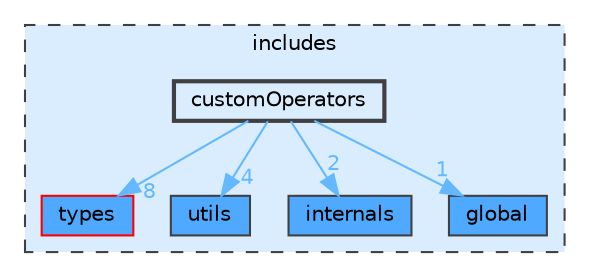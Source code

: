 digraph "includes/customOperators"
{
 // LATEX_PDF_SIZE
  bgcolor="transparent";
  edge [fontname=Helvetica,fontsize=10,labelfontname=Helvetica,labelfontsize=10];
  node [fontname=Helvetica,fontsize=10,shape=box,height=0.2,width=0.4];
  compound=true
  subgraph clusterdir_09e761304027c904456130627fd4dcf5 {
    graph [ bgcolor="#daedff", pencolor="grey25", label="includes", fontname=Helvetica,fontsize=10 style="filled,dashed", URL="dir_09e761304027c904456130627fd4dcf5.html",tooltip=""]
  dir_00373071588607d1d83d0faa600e52a0 [label="types", fillcolor="#4ea9ff", color="red", style="filled", URL="dir_00373071588607d1d83d0faa600e52a0.html",tooltip=""];
  dir_3f8feeb2fa3bd0d1b751b257ed9f12a2 [label="utils", fillcolor="#4ea9ff", color="grey25", style="filled", URL="dir_3f8feeb2fa3bd0d1b751b257ed9f12a2.html",tooltip=""];
  dir_a9d9b9bbf15479e3064110165d860e33 [label="internals", fillcolor="#4ea9ff", color="grey25", style="filled", URL="dir_a9d9b9bbf15479e3064110165d860e33.html",tooltip=""];
  dir_ab3240e1f48e07e7724fe257c5d3746b [label="global", fillcolor="#4ea9ff", color="grey25", style="filled", URL="dir_ab3240e1f48e07e7724fe257c5d3746b.html",tooltip=""];
  dir_1c63c3c191506360213175317bb3c1a3 [label="customOperators", fillcolor="#daedff", color="grey25", style="filled,bold", URL="dir_1c63c3c191506360213175317bb3c1a3.html",tooltip=""];
  }
  dir_1c63c3c191506360213175317bb3c1a3->dir_00373071588607d1d83d0faa600e52a0 [headlabel="8", labeldistance=1.5 headhref="dir_000008_000033.html" href="dir_000008_000033.html" color="steelblue1" fontcolor="steelblue1"];
  dir_1c63c3c191506360213175317bb3c1a3->dir_3f8feeb2fa3bd0d1b751b257ed9f12a2 [headlabel="4", labeldistance=1.5 headhref="dir_000008_000037.html" href="dir_000008_000037.html" color="steelblue1" fontcolor="steelblue1"];
  dir_1c63c3c191506360213175317bb3c1a3->dir_a9d9b9bbf15479e3064110165d860e33 [headlabel="2", labeldistance=1.5 headhref="dir_000008_000017.html" href="dir_000008_000017.html" color="steelblue1" fontcolor="steelblue1"];
  dir_1c63c3c191506360213175317bb3c1a3->dir_ab3240e1f48e07e7724fe257c5d3746b [headlabel="1", labeldistance=1.5 headhref="dir_000008_000014.html" href="dir_000008_000014.html" color="steelblue1" fontcolor="steelblue1"];
}
